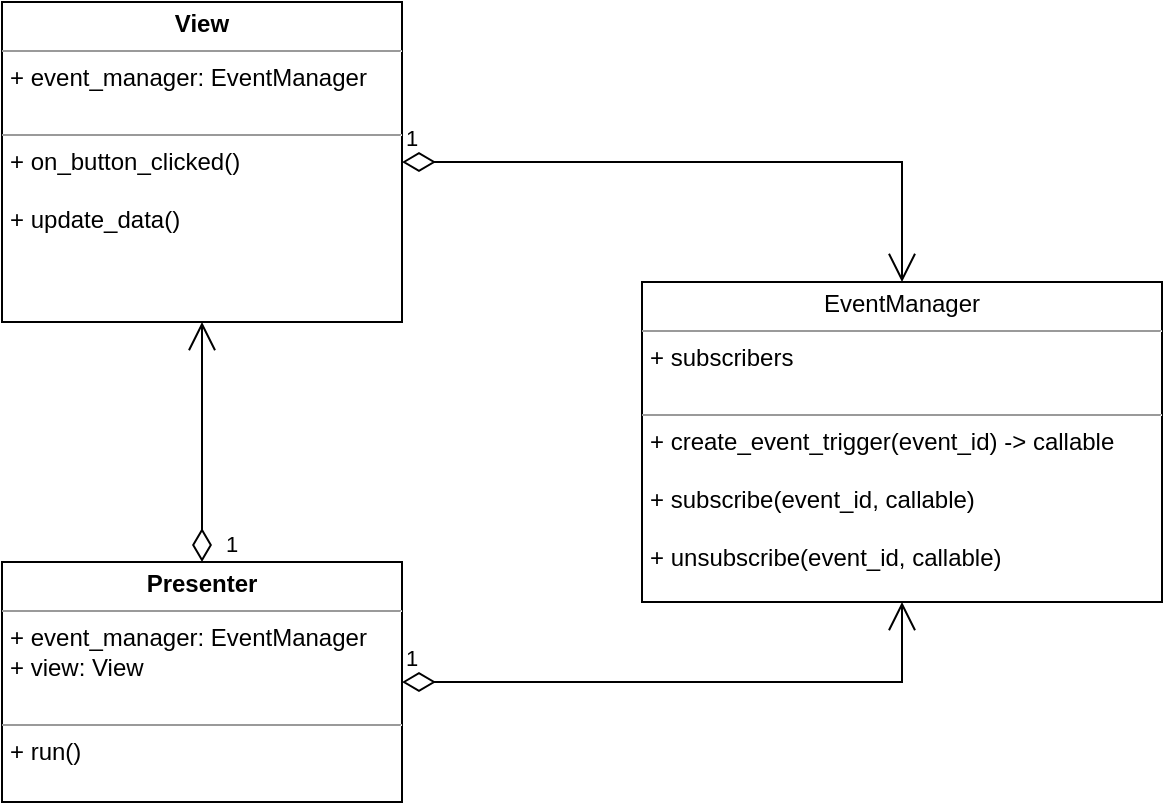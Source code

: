 <mxfile>
    <diagram id="dKXiapY4Z188ZlKQCg-L" name="Page-1">
        <mxGraphModel dx="2194" dy="976" grid="1" gridSize="10" guides="1" tooltips="1" connect="1" arrows="1" fold="1" page="1" pageScale="1" pageWidth="850" pageHeight="1100" math="0" shadow="0">
            <root>
                <mxCell id="0"/>
                <mxCell id="1" parent="0"/>
                <mxCell id="AaPV8S0qihDRmsCafewk-23" value="1" style="endArrow=open;html=1;endSize=12;startArrow=diamondThin;startSize=14;startFill=0;edgeStyle=orthogonalEdgeStyle;align=left;verticalAlign=bottom;rounded=0;exitX=1;exitY=0.5;exitDx=0;exitDy=0;entryX=0.5;entryY=0;entryDx=0;entryDy=0;" parent="1" source="AaPV8S0qihDRmsCafewk-24" target="AaPV8S0qihDRmsCafewk-25" edge="1">
                    <mxGeometry x="-1" y="3" relative="1" as="geometry">
                        <mxPoint x="320" y="10" as="sourcePoint"/>
                        <mxPoint x="350" y="130" as="targetPoint"/>
                    </mxGeometry>
                </mxCell>
                <mxCell id="AaPV8S0qihDRmsCafewk-24" value="&lt;p style=&quot;margin:0px;margin-top:4px;text-align:center;&quot;&gt;&lt;b&gt;View&lt;/b&gt;&lt;/p&gt;&lt;hr size=&quot;1&quot;&gt;&lt;p style=&quot;margin:0px;margin-left:4px;&quot;&gt;+ event_manager: EventManager&lt;br&gt;&lt;br&gt;&lt;/p&gt;&lt;hr size=&quot;1&quot;&gt;&lt;p style=&quot;margin:0px;margin-left:4px;&quot;&gt;+ on_button_clicked()&lt;br&gt;&lt;br&gt;&lt;/p&gt;&lt;p style=&quot;margin:0px;margin-left:4px;&quot;&gt;+ update_data()&lt;br&gt;&lt;/p&gt;" style="verticalAlign=top;align=left;overflow=fill;fontSize=12;fontFamily=Helvetica;html=1;" parent="1" vertex="1">
                    <mxGeometry x="120" y="80" width="200" height="160" as="geometry"/>
                </mxCell>
                <mxCell id="AaPV8S0qihDRmsCafewk-25" value="&lt;p style=&quot;margin:0px;margin-top:4px;text-align:center;&quot;&gt;EventManager&lt;br&gt;&lt;/p&gt;&lt;hr size=&quot;1&quot;&gt;&lt;p style=&quot;margin:0px;margin-left:4px;&quot;&gt;+ subscribers&lt;br&gt;&lt;br&gt;&lt;/p&gt;&lt;hr size=&quot;1&quot;&gt;&lt;p style=&quot;margin:0px;margin-left:4px;&quot;&gt;+ create_event_trigger(event_id) -&amp;gt; callable&lt;/p&gt;&lt;p style=&quot;margin:0px;margin-left:4px;&quot;&gt;&lt;br&gt;&lt;/p&gt;&lt;p style=&quot;margin:0px;margin-left:4px;&quot;&gt;+ subscribe(event_id, callable)&lt;br&gt;&lt;/p&gt;&lt;p style=&quot;margin:0px;margin-left:4px;&quot;&gt;&lt;br&gt;&lt;/p&gt;&lt;p style=&quot;margin:0px;margin-left:4px;&quot;&gt;+ unsubscribe(event_id, callable)&lt;/p&gt;" style="verticalAlign=top;align=left;overflow=fill;fontSize=12;fontFamily=Helvetica;html=1;" parent="1" vertex="1">
                    <mxGeometry x="440" y="220" width="260" height="160" as="geometry"/>
                </mxCell>
                <mxCell id="AaPV8S0qihDRmsCafewk-26" value="&lt;p style=&quot;margin:0px;margin-top:4px;text-align:center;&quot;&gt;&lt;b&gt;Presenter&lt;/b&gt;&lt;/p&gt;&lt;hr size=&quot;1&quot;&gt;&lt;p style=&quot;margin:0px;margin-left:4px;&quot;&gt;+ event_manager: EventManager&lt;/p&gt;&lt;p style=&quot;margin:0px;margin-left:4px;&quot;&gt;+ view: View&lt;br&gt;&lt;br&gt;&lt;/p&gt;&lt;hr size=&quot;1&quot;&gt;&lt;p style=&quot;margin:0px;margin-left:4px;&quot;&gt;+ run()&lt;br&gt;&lt;br&gt;&lt;/p&gt;&lt;p style=&quot;margin:0px;margin-left:4px;&quot;&gt;&lt;br&gt;&lt;/p&gt;" style="verticalAlign=top;align=left;overflow=fill;fontSize=12;fontFamily=Helvetica;html=1;" parent="1" vertex="1">
                    <mxGeometry x="120" y="360" width="200" height="120" as="geometry"/>
                </mxCell>
                <mxCell id="AaPV8S0qihDRmsCafewk-27" value="1" style="endArrow=open;html=1;endSize=12;startArrow=diamondThin;startSize=14;startFill=0;edgeStyle=orthogonalEdgeStyle;align=left;verticalAlign=bottom;rounded=0;exitX=1;exitY=0.5;exitDx=0;exitDy=0;entryX=0.5;entryY=1;entryDx=0;entryDy=0;" parent="1" source="AaPV8S0qihDRmsCafewk-26" target="AaPV8S0qihDRmsCafewk-25" edge="1">
                    <mxGeometry x="-1" y="3" relative="1" as="geometry">
                        <mxPoint x="340" y="240" as="sourcePoint"/>
                        <mxPoint x="430" y="240" as="targetPoint"/>
                    </mxGeometry>
                </mxCell>
                <mxCell id="AaPV8S0qihDRmsCafewk-42" value="1" style="endArrow=open;html=1;endSize=12;startArrow=diamondThin;startSize=14;startFill=0;edgeStyle=orthogonalEdgeStyle;align=left;verticalAlign=bottom;rounded=0;entryX=0.5;entryY=1;entryDx=0;entryDy=0;" parent="1" source="AaPV8S0qihDRmsCafewk-26" target="AaPV8S0qihDRmsCafewk-24" edge="1">
                    <mxGeometry x="-1" y="-10" relative="1" as="geometry">
                        <mxPoint x="560" y="420.0" as="sourcePoint"/>
                        <mxPoint x="560" y="320" as="targetPoint"/>
                        <mxPoint as="offset"/>
                    </mxGeometry>
                </mxCell>
            </root>
        </mxGraphModel>
    </diagram>
</mxfile>

